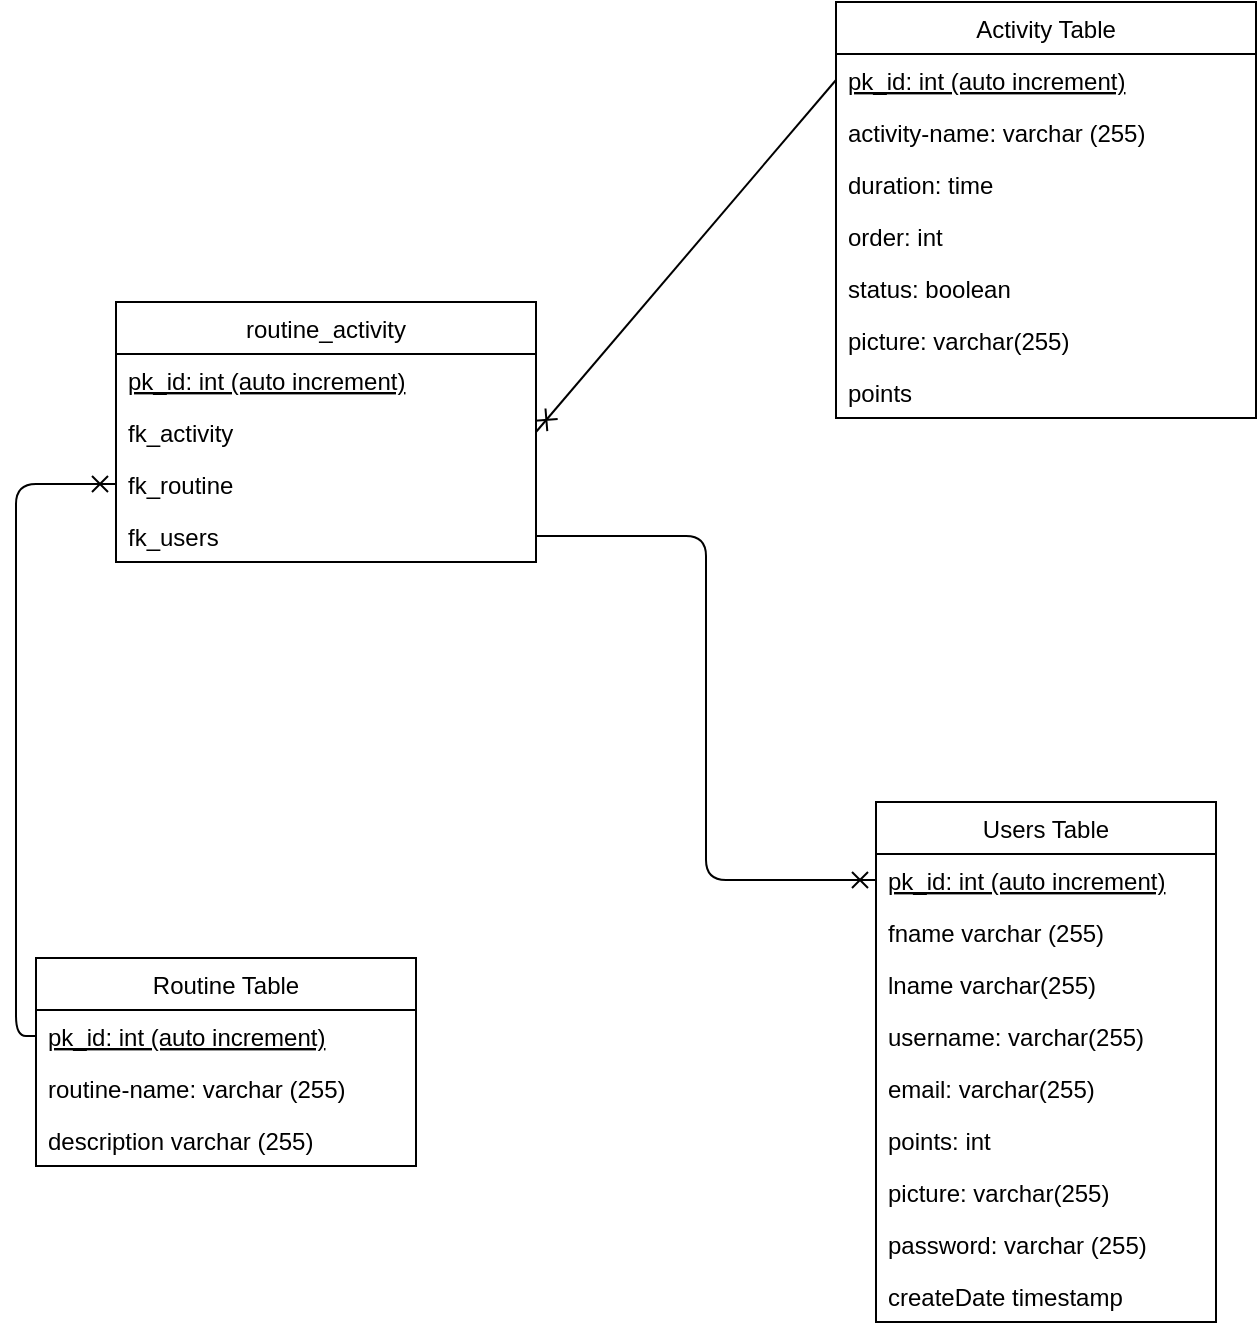 <mxfile>
    <diagram id="vnZnYTLATLlWpTeRoft_" name="db-structure">
        <mxGraphModel dx="705" dy="818" grid="1" gridSize="10" guides="1" tooltips="1" connect="1" arrows="1" fold="1" page="1" pageScale="1" pageWidth="850" pageHeight="1100" math="0" shadow="0">
            <root>
                <mxCell id="0"/>
                <mxCell id="1" parent="0"/>
                <mxCell id="2" value="Routine Table" style="swimlane;fontStyle=0;childLayout=stackLayout;horizontal=1;startSize=26;fillColor=none;horizontalStack=0;resizeParent=1;resizeParentMax=0;resizeLast=0;collapsible=1;marginBottom=0;" parent="1" vertex="1">
                    <mxGeometry x="50" y="718" width="190" height="104" as="geometry"/>
                </mxCell>
                <mxCell id="3" value="pk_id: int (auto increment)" style="text;strokeColor=none;fillColor=none;align=left;verticalAlign=top;spacingLeft=4;spacingRight=4;overflow=hidden;rotatable=0;points=[[0,0.5],[1,0.5]];portConstraint=eastwest;fontStyle=4" parent="2" vertex="1">
                    <mxGeometry y="26" width="190" height="26" as="geometry"/>
                </mxCell>
                <mxCell id="4" value="routine-name: varchar (255)" style="text;strokeColor=none;fillColor=none;align=left;verticalAlign=top;spacingLeft=4;spacingRight=4;overflow=hidden;rotatable=0;points=[[0,0.5],[1,0.5]];portConstraint=eastwest;" parent="2" vertex="1">
                    <mxGeometry y="52" width="190" height="26" as="geometry"/>
                </mxCell>
                <mxCell id="37" value="description varchar (255)" style="text;strokeColor=none;fillColor=none;align=left;verticalAlign=top;spacingLeft=4;spacingRight=4;overflow=hidden;rotatable=0;points=[[0,0.5],[1,0.5]];portConstraint=eastwest;" vertex="1" parent="2">
                    <mxGeometry y="78" width="190" height="26" as="geometry"/>
                </mxCell>
                <mxCell id="7" value="Activity Table" style="swimlane;fontStyle=0;childLayout=stackLayout;horizontal=1;startSize=26;fillColor=none;horizontalStack=0;resizeParent=1;resizeParentMax=0;resizeLast=0;collapsible=1;marginBottom=0;" parent="1" vertex="1">
                    <mxGeometry x="450" y="240" width="210" height="208" as="geometry"/>
                </mxCell>
                <mxCell id="8" value="pk_id: int (auto increment)" style="text;strokeColor=none;fillColor=none;align=left;verticalAlign=top;spacingLeft=4;spacingRight=4;overflow=hidden;rotatable=0;points=[[0,0.5],[1,0.5]];portConstraint=eastwest;fontStyle=4" parent="7" vertex="1">
                    <mxGeometry y="26" width="210" height="26" as="geometry"/>
                </mxCell>
                <mxCell id="17" value="activity-name: varchar (255)" style="text;strokeColor=none;fillColor=none;align=left;verticalAlign=top;spacingLeft=4;spacingRight=4;overflow=hidden;rotatable=0;points=[[0,0.5],[1,0.5]];portConstraint=eastwest;" parent="7" vertex="1">
                    <mxGeometry y="52" width="210" height="26" as="geometry"/>
                </mxCell>
                <mxCell id="18" value="duration: time" style="text;strokeColor=none;fillColor=none;align=left;verticalAlign=top;spacingLeft=4;spacingRight=4;overflow=hidden;rotatable=0;points=[[0,0.5],[1,0.5]];portConstraint=eastwest;" parent="7" vertex="1">
                    <mxGeometry y="78" width="210" height="26" as="geometry"/>
                </mxCell>
                <mxCell id="19" value="order: int" style="text;strokeColor=none;fillColor=none;align=left;verticalAlign=top;spacingLeft=4;spacingRight=4;overflow=hidden;rotatable=0;points=[[0,0.5],[1,0.5]];portConstraint=eastwest;" parent="7" vertex="1">
                    <mxGeometry y="104" width="210" height="26" as="geometry"/>
                </mxCell>
                <mxCell id="10" value="status: boolean" style="text;strokeColor=none;fillColor=none;align=left;verticalAlign=top;spacingLeft=4;spacingRight=4;overflow=hidden;rotatable=0;points=[[0,0.5],[1,0.5]];portConstraint=eastwest;" parent="7" vertex="1">
                    <mxGeometry y="130" width="210" height="26" as="geometry"/>
                </mxCell>
                <mxCell id="UClkkZ_xyMGY35_nVusj-25" value="picture: varchar(255)" style="text;strokeColor=none;fillColor=none;align=left;verticalAlign=top;spacingLeft=4;spacingRight=4;overflow=hidden;rotatable=0;points=[[0,0.5],[1,0.5]];portConstraint=eastwest;" parent="7" vertex="1">
                    <mxGeometry y="156" width="210" height="26" as="geometry"/>
                </mxCell>
                <mxCell id="36" value="points" style="text;strokeColor=none;fillColor=none;align=left;verticalAlign=top;spacingLeft=4;spacingRight=4;overflow=hidden;rotatable=0;points=[[0,0.5],[1,0.5]];portConstraint=eastwest;" vertex="1" parent="7">
                    <mxGeometry y="182" width="210" height="26" as="geometry"/>
                </mxCell>
                <mxCell id="11" value="Users Table" style="swimlane;fontStyle=0;childLayout=stackLayout;horizontal=1;startSize=26;fillColor=none;horizontalStack=0;resizeParent=1;resizeParentMax=0;resizeLast=0;collapsible=1;marginBottom=0;" parent="1" vertex="1">
                    <mxGeometry x="470" y="640" width="170" height="260" as="geometry"/>
                </mxCell>
                <mxCell id="12" value="pk_id: int (auto increment)" style="text;strokeColor=none;fillColor=none;align=left;verticalAlign=top;spacingLeft=4;spacingRight=4;overflow=hidden;rotatable=0;points=[[0,0.5],[1,0.5]];portConstraint=eastwest;fontStyle=4" parent="11" vertex="1">
                    <mxGeometry y="26" width="170" height="26" as="geometry"/>
                </mxCell>
                <mxCell id="38" value="fname varchar (255)" style="text;strokeColor=none;fillColor=none;align=left;verticalAlign=top;spacingLeft=4;spacingRight=4;overflow=hidden;rotatable=0;points=[[0,0.5],[1,0.5]];portConstraint=eastwest;" vertex="1" parent="11">
                    <mxGeometry y="52" width="170" height="26" as="geometry"/>
                </mxCell>
                <mxCell id="39" value="lname varchar(255)" style="text;strokeColor=none;fillColor=none;align=left;verticalAlign=top;spacingLeft=4;spacingRight=4;overflow=hidden;rotatable=0;points=[[0,0.5],[1,0.5]];portConstraint=eastwest;" vertex="1" parent="11">
                    <mxGeometry y="78" width="170" height="26" as="geometry"/>
                </mxCell>
                <mxCell id="13" value="username: varchar(255)" style="text;strokeColor=none;fillColor=none;align=left;verticalAlign=top;spacingLeft=4;spacingRight=4;overflow=hidden;rotatable=0;points=[[0,0.5],[1,0.5]];portConstraint=eastwest;" parent="11" vertex="1">
                    <mxGeometry y="104" width="170" height="26" as="geometry"/>
                </mxCell>
                <mxCell id="20" value="email: varchar(255)" style="text;strokeColor=none;fillColor=none;align=left;verticalAlign=top;spacingLeft=4;spacingRight=4;overflow=hidden;rotatable=0;points=[[0,0.5],[1,0.5]];portConstraint=eastwest;" parent="11" vertex="1">
                    <mxGeometry y="130" width="170" height="26" as="geometry"/>
                </mxCell>
                <mxCell id="21" value="points: int" style="text;strokeColor=none;fillColor=none;align=left;verticalAlign=top;spacingLeft=4;spacingRight=4;overflow=hidden;rotatable=0;points=[[0,0.5],[1,0.5]];portConstraint=eastwest;" parent="11" vertex="1">
                    <mxGeometry y="156" width="170" height="26" as="geometry"/>
                </mxCell>
                <mxCell id="UClkkZ_xyMGY35_nVusj-27" value="picture: varchar(255)" style="text;strokeColor=none;fillColor=none;align=left;verticalAlign=top;spacingLeft=4;spacingRight=4;overflow=hidden;rotatable=0;points=[[0,0.5],[1,0.5]];portConstraint=eastwest;" parent="11" vertex="1">
                    <mxGeometry y="182" width="170" height="26" as="geometry"/>
                </mxCell>
                <mxCell id="14" value="password: varchar (255)" style="text;strokeColor=none;fillColor=none;align=left;verticalAlign=top;spacingLeft=4;spacingRight=4;overflow=hidden;rotatable=0;points=[[0,0.5],[1,0.5]];portConstraint=eastwest;" parent="11" vertex="1">
                    <mxGeometry y="208" width="170" height="26" as="geometry"/>
                </mxCell>
                <mxCell id="34" value="createDate timestamp" style="text;strokeColor=none;fillColor=none;align=left;verticalAlign=top;spacingLeft=4;spacingRight=4;overflow=hidden;rotatable=0;points=[[0,0.5],[1,0.5]];portConstraint=eastwest;" vertex="1" parent="11">
                    <mxGeometry y="234" width="170" height="26" as="geometry"/>
                </mxCell>
                <mxCell id="26" value="routine_activity" style="swimlane;fontStyle=0;childLayout=stackLayout;horizontal=1;startSize=26;fillColor=none;horizontalStack=0;resizeParent=1;resizeParentMax=0;resizeLast=0;collapsible=1;marginBottom=0;" vertex="1" parent="1">
                    <mxGeometry x="90" y="390" width="210" height="130" as="geometry"/>
                </mxCell>
                <mxCell id="27" value="pk_id: int (auto increment)" style="text;strokeColor=none;fillColor=none;align=left;verticalAlign=top;spacingLeft=4;spacingRight=4;overflow=hidden;rotatable=0;points=[[0,0.5],[1,0.5]];portConstraint=eastwest;fontStyle=4" vertex="1" parent="26">
                    <mxGeometry y="26" width="210" height="26" as="geometry"/>
                </mxCell>
                <mxCell id="28" value="fk_activity" style="text;strokeColor=none;fillColor=none;align=left;verticalAlign=top;spacingLeft=4;spacingRight=4;overflow=hidden;rotatable=0;points=[[0,0.5],[1,0.5]];portConstraint=eastwest;" vertex="1" parent="26">
                    <mxGeometry y="52" width="210" height="26" as="geometry"/>
                </mxCell>
                <mxCell id="29" value="fk_routine" style="text;strokeColor=none;fillColor=none;align=left;verticalAlign=top;spacingLeft=4;spacingRight=4;overflow=hidden;rotatable=0;points=[[0,0.5],[1,0.5]];portConstraint=eastwest;" vertex="1" parent="26">
                    <mxGeometry y="78" width="210" height="26" as="geometry"/>
                </mxCell>
                <mxCell id="44" value="fk_users" style="text;strokeColor=none;fillColor=none;align=left;verticalAlign=top;spacingLeft=4;spacingRight=4;overflow=hidden;rotatable=0;points=[[0,0.5],[1,0.5]];portConstraint=eastwest;" vertex="1" parent="26">
                    <mxGeometry y="104" width="210" height="26" as="geometry"/>
                </mxCell>
                <mxCell id="42" style="edgeStyle=none;html=1;exitX=0;exitY=0.5;exitDx=0;exitDy=0;entryX=1;entryY=0.5;entryDx=0;entryDy=0;endArrow=cross;endFill=0;" edge="1" parent="1" source="8" target="28">
                    <mxGeometry relative="1" as="geometry">
                        <mxPoint x="320.0" y="600" as="targetPoint"/>
                    </mxGeometry>
                </mxCell>
                <mxCell id="43" style="edgeStyle=orthogonalEdgeStyle;html=1;exitX=0;exitY=0.5;exitDx=0;exitDy=0;entryX=0;entryY=0.5;entryDx=0;entryDy=0;endArrow=cross;endFill=0;" edge="1" parent="1" source="3" target="29">
                    <mxGeometry relative="1" as="geometry"/>
                </mxCell>
                <mxCell id="45" style="edgeStyle=orthogonalEdgeStyle;html=1;exitX=1;exitY=0.5;exitDx=0;exitDy=0;entryX=0;entryY=0.5;entryDx=0;entryDy=0;endArrow=cross;endFill=0;" edge="1" parent="1" source="44" target="12">
                    <mxGeometry relative="1" as="geometry"/>
                </mxCell>
            </root>
        </mxGraphModel>
    </diagram>
    <diagram id="24B42OQQKQknhEF65XPY" name="db-brainstorming">
        <mxGraphModel dx="1309" dy="725" grid="1" gridSize="10" guides="1" tooltips="1" connect="1" arrows="1" fold="1" page="1" pageScale="1" pageWidth="850" pageHeight="1100" math="0" shadow="0">
            <root>
                <mxCell id="0"/>
                <mxCell id="1" parent="0"/>
                <mxCell id="gxbSb0K-DKR6r2phTlSM-21" style="edgeStyle=none;html=1;entryX=0.5;entryY=0;entryDx=0;entryDy=0;startArrow=none;startFill=0;endArrow=none;endFill=0;" edge="1" parent="1" source="gxbSb0K-DKR6r2phTlSM-1" target="gxbSb0K-DKR6r2phTlSM-2">
                    <mxGeometry relative="1" as="geometry"/>
                </mxCell>
                <mxCell id="gxbSb0K-DKR6r2phTlSM-1" value="user" style="rounded=1;whiteSpace=wrap;html=1;" vertex="1" parent="1">
                    <mxGeometry x="190" y="130" width="120" height="60" as="geometry"/>
                </mxCell>
                <mxCell id="gxbSb0K-DKR6r2phTlSM-24" style="edgeStyle=none;html=1;exitX=1;exitY=0.5;exitDx=0;exitDy=0;entryX=0;entryY=0.5;entryDx=0;entryDy=0;startArrow=none;startFill=0;endArrow=none;endFill=0;" edge="1" parent="1" source="gxbSb0K-DKR6r2phTlSM-2" target="gxbSb0K-DKR6r2phTlSM-3">
                    <mxGeometry relative="1" as="geometry"/>
                </mxCell>
                <mxCell id="gxbSb0K-DKR6r2phTlSM-2" value="routine" style="rounded=1;whiteSpace=wrap;html=1;" vertex="1" parent="1">
                    <mxGeometry x="210" y="420" width="120" height="60" as="geometry"/>
                </mxCell>
                <mxCell id="gxbSb0K-DKR6r2phTlSM-3" value="activity" style="rounded=1;whiteSpace=wrap;html=1;" vertex="1" parent="1">
                    <mxGeometry x="600" y="250" width="120" height="60" as="geometry"/>
                </mxCell>
                <mxCell id="gxbSb0K-DKR6r2phTlSM-26" style="edgeStyle=none;html=1;exitX=1;exitY=1;exitDx=0;exitDy=0;entryX=0;entryY=0;entryDx=0;entryDy=0;startArrow=none;startFill=0;endArrow=none;endFill=0;" edge="1" parent="1" source="gxbSb0K-DKR6r2phTlSM-4" target="gxbSb0K-DKR6r2phTlSM-1">
                    <mxGeometry relative="1" as="geometry"/>
                </mxCell>
                <mxCell id="gxbSb0K-DKR6r2phTlSM-4" value="id" style="ellipse;whiteSpace=wrap;html=1;" vertex="1" parent="1">
                    <mxGeometry x="80" y="70" width="80" height="50" as="geometry"/>
                </mxCell>
                <mxCell id="gxbSb0K-DKR6r2phTlSM-27" style="edgeStyle=none;html=1;exitX=0.5;exitY=1;exitDx=0;exitDy=0;entryX=0.25;entryY=0;entryDx=0;entryDy=0;startArrow=none;startFill=0;endArrow=none;endFill=0;" edge="1" parent="1" source="gxbSb0K-DKR6r2phTlSM-5" target="gxbSb0K-DKR6r2phTlSM-1">
                    <mxGeometry relative="1" as="geometry"/>
                </mxCell>
                <mxCell id="gxbSb0K-DKR6r2phTlSM-5" value="picture????" style="ellipse;whiteSpace=wrap;html=1;" vertex="1" parent="1">
                    <mxGeometry x="160" y="30" width="80" height="50" as="geometry"/>
                </mxCell>
                <mxCell id="gxbSb0K-DKR6r2phTlSM-30" style="edgeStyle=none;html=1;exitX=1;exitY=0.5;exitDx=0;exitDy=0;entryX=0;entryY=0.5;entryDx=0;entryDy=0;startArrow=none;startFill=0;endArrow=none;endFill=0;" edge="1" parent="1" source="gxbSb0K-DKR6r2phTlSM-6" target="gxbSb0K-DKR6r2phTlSM-1">
                    <mxGeometry relative="1" as="geometry"/>
                </mxCell>
                <mxCell id="gxbSb0K-DKR6r2phTlSM-6" value="username" style="ellipse;whiteSpace=wrap;html=1;" vertex="1" parent="1">
                    <mxGeometry x="70" y="140" width="80" height="50" as="geometry"/>
                </mxCell>
                <mxCell id="gxbSb0K-DKR6r2phTlSM-31" style="edgeStyle=none;html=1;exitX=1;exitY=0;exitDx=0;exitDy=0;entryX=0;entryY=1;entryDx=0;entryDy=0;startArrow=none;startFill=0;endArrow=none;endFill=0;" edge="1" parent="1" source="gxbSb0K-DKR6r2phTlSM-7" target="gxbSb0K-DKR6r2phTlSM-1">
                    <mxGeometry relative="1" as="geometry"/>
                </mxCell>
                <mxCell id="gxbSb0K-DKR6r2phTlSM-7" value="password" style="ellipse;whiteSpace=wrap;html=1;" vertex="1" parent="1">
                    <mxGeometry x="110" y="200" width="70" height="40" as="geometry"/>
                </mxCell>
                <mxCell id="gxbSb0K-DKR6r2phTlSM-28" style="edgeStyle=none;html=1;exitX=0.5;exitY=1;exitDx=0;exitDy=0;entryX=0.5;entryY=0;entryDx=0;entryDy=0;startArrow=none;startFill=0;endArrow=none;endFill=0;" edge="1" parent="1" source="gxbSb0K-DKR6r2phTlSM-8" target="gxbSb0K-DKR6r2phTlSM-1">
                    <mxGeometry relative="1" as="geometry"/>
                </mxCell>
                <mxCell id="gxbSb0K-DKR6r2phTlSM-8" value="email" style="ellipse;whiteSpace=wrap;html=1;" vertex="1" parent="1">
                    <mxGeometry x="260" y="40" width="80" height="50" as="geometry"/>
                </mxCell>
                <mxCell id="gxbSb0K-DKR6r2phTlSM-29" style="edgeStyle=none;html=1;exitX=0;exitY=1;exitDx=0;exitDy=0;entryX=1;entryY=0.25;entryDx=0;entryDy=0;startArrow=none;startFill=0;endArrow=none;endFill=0;" edge="1" parent="1" source="gxbSb0K-DKR6r2phTlSM-9" target="gxbSb0K-DKR6r2phTlSM-1">
                    <mxGeometry relative="1" as="geometry"/>
                </mxCell>
                <mxCell id="gxbSb0K-DKR6r2phTlSM-9" value="points" style="ellipse;whiteSpace=wrap;html=1;" vertex="1" parent="1">
                    <mxGeometry x="330" y="90" width="80" height="50" as="geometry"/>
                </mxCell>
                <mxCell id="gxbSb0K-DKR6r2phTlSM-36" style="edgeStyle=none;html=1;exitX=0.5;exitY=1;exitDx=0;exitDy=0;entryX=0.25;entryY=0;entryDx=0;entryDy=0;startArrow=none;startFill=0;endArrow=none;endFill=0;" edge="1" parent="1" source="gxbSb0K-DKR6r2phTlSM-10" target="gxbSb0K-DKR6r2phTlSM-3">
                    <mxGeometry relative="1" as="geometry"/>
                </mxCell>
                <mxCell id="gxbSb0K-DKR6r2phTlSM-10" value="id" style="ellipse;whiteSpace=wrap;html=1;" vertex="1" parent="1">
                    <mxGeometry x="570" y="170" width="90" height="50" as="geometry"/>
                </mxCell>
                <mxCell id="gxbSb0K-DKR6r2phTlSM-37" style="edgeStyle=none;html=1;exitX=0.5;exitY=1;exitDx=0;exitDy=0;entryX=0.75;entryY=0;entryDx=0;entryDy=0;startArrow=none;startFill=0;endArrow=none;endFill=0;" edge="1" parent="1" source="gxbSb0K-DKR6r2phTlSM-11" target="gxbSb0K-DKR6r2phTlSM-3">
                    <mxGeometry relative="1" as="geometry"/>
                </mxCell>
                <mxCell id="gxbSb0K-DKR6r2phTlSM-11" value="name" style="ellipse;whiteSpace=wrap;html=1;" vertex="1" parent="1">
                    <mxGeometry x="680" y="145" width="80" height="40" as="geometry"/>
                </mxCell>
                <mxCell id="gxbSb0K-DKR6r2phTlSM-39" style="edgeStyle=none;html=1;exitX=0;exitY=0.5;exitDx=0;exitDy=0;entryX=1;entryY=0.5;entryDx=0;entryDy=0;startArrow=none;startFill=0;endArrow=none;endFill=0;" edge="1" parent="1" source="gxbSb0K-DKR6r2phTlSM-12" target="gxbSb0K-DKR6r2phTlSM-3">
                    <mxGeometry relative="1" as="geometry"/>
                </mxCell>
                <mxCell id="gxbSb0K-DKR6r2phTlSM-12" value="duration" style="ellipse;whiteSpace=wrap;html=1;" vertex="1" parent="1">
                    <mxGeometry x="760" y="250" width="100" height="40" as="geometry"/>
                </mxCell>
                <mxCell id="gxbSb0K-DKR6r2phTlSM-40" style="edgeStyle=none;html=1;exitX=0;exitY=0;exitDx=0;exitDy=0;entryX=1;entryY=1;entryDx=0;entryDy=0;startArrow=none;startFill=0;endArrow=none;endFill=0;" edge="1" parent="1" source="gxbSb0K-DKR6r2phTlSM-13" target="gxbSb0K-DKR6r2phTlSM-3">
                    <mxGeometry relative="1" as="geometry"/>
                </mxCell>
                <mxCell id="gxbSb0K-DKR6r2phTlSM-13" value="order" style="ellipse;whiteSpace=wrap;html=1;" vertex="1" parent="1">
                    <mxGeometry x="740" y="320" width="90" height="50" as="geometry"/>
                </mxCell>
                <mxCell id="gxbSb0K-DKR6r2phTlSM-41" style="edgeStyle=none;html=1;exitX=0.5;exitY=0;exitDx=0;exitDy=0;entryX=0.75;entryY=1;entryDx=0;entryDy=0;startArrow=none;startFill=0;endArrow=none;endFill=0;" edge="1" parent="1" source="gxbSb0K-DKR6r2phTlSM-14" target="gxbSb0K-DKR6r2phTlSM-3">
                    <mxGeometry relative="1" as="geometry"/>
                </mxCell>
                <mxCell id="gxbSb0K-DKR6r2phTlSM-14" value="status (completet / open)" style="ellipse;whiteSpace=wrap;html=1;" vertex="1" parent="1">
                    <mxGeometry x="630" y="340" width="110" height="60" as="geometry"/>
                </mxCell>
                <mxCell id="gxbSb0K-DKR6r2phTlSM-38" style="edgeStyle=none;html=1;exitX=0;exitY=1;exitDx=0;exitDy=0;entryX=1;entryY=0.25;entryDx=0;entryDy=0;startArrow=none;startFill=0;endArrow=none;endFill=0;" edge="1" parent="1" source="gxbSb0K-DKR6r2phTlSM-15" target="gxbSb0K-DKR6r2phTlSM-3">
                    <mxGeometry relative="1" as="geometry"/>
                </mxCell>
                <mxCell id="gxbSb0K-DKR6r2phTlSM-15" value="picture????" style="ellipse;whiteSpace=wrap;html=1;" vertex="1" parent="1">
                    <mxGeometry x="770" y="170" width="90" height="50" as="geometry"/>
                </mxCell>
                <mxCell id="gxbSb0K-DKR6r2phTlSM-32" style="edgeStyle=none;html=1;exitX=1;exitY=0.5;exitDx=0;exitDy=0;entryX=0;entryY=0;entryDx=0;entryDy=0;startArrow=none;startFill=0;endArrow=none;endFill=0;" edge="1" parent="1" source="gxbSb0K-DKR6r2phTlSM-16" target="gxbSb0K-DKR6r2phTlSM-2">
                    <mxGeometry relative="1" as="geometry"/>
                </mxCell>
                <mxCell id="gxbSb0K-DKR6r2phTlSM-16" value="id" style="ellipse;whiteSpace=wrap;html=1;" vertex="1" parent="1">
                    <mxGeometry x="105" y="360" width="80" height="40" as="geometry"/>
                </mxCell>
                <mxCell id="gxbSb0K-DKR6r2phTlSM-33" style="edgeStyle=none;html=1;exitX=1;exitY=0.5;exitDx=0;exitDy=0;entryX=0;entryY=0.5;entryDx=0;entryDy=0;startArrow=none;startFill=0;endArrow=none;endFill=0;" edge="1" parent="1" source="gxbSb0K-DKR6r2phTlSM-17" target="gxbSb0K-DKR6r2phTlSM-2">
                    <mxGeometry relative="1" as="geometry"/>
                </mxCell>
                <mxCell id="gxbSb0K-DKR6r2phTlSM-17" value="name" style="ellipse;whiteSpace=wrap;html=1;" vertex="1" parent="1">
                    <mxGeometry x="90" y="440" width="80" height="50" as="geometry"/>
                </mxCell>
                <mxCell id="gxbSb0K-DKR6r2phTlSM-34" style="edgeStyle=none;html=1;exitX=0.5;exitY=0;exitDx=0;exitDy=0;entryX=0.095;entryY=0.985;entryDx=0;entryDy=0;entryPerimeter=0;startArrow=none;startFill=0;endArrow=none;endFill=0;" edge="1" parent="1" source="gxbSb0K-DKR6r2phTlSM-18" target="gxbSb0K-DKR6r2phTlSM-2">
                    <mxGeometry relative="1" as="geometry"/>
                </mxCell>
                <mxCell id="gxbSb0K-DKR6r2phTlSM-18" value="activity list" style="ellipse;whiteSpace=wrap;html=1;" vertex="1" parent="1">
                    <mxGeometry x="150" y="510" width="80" height="50" as="geometry"/>
                </mxCell>
                <mxCell id="gxbSb0K-DKR6r2phTlSM-35" style="edgeStyle=none;html=1;exitX=0;exitY=0;exitDx=0;exitDy=0;entryX=0.25;entryY=1;entryDx=0;entryDy=0;startArrow=none;startFill=0;endArrow=none;endFill=0;" edge="1" parent="1" source="gxbSb0K-DKR6r2phTlSM-20" target="gxbSb0K-DKR6r2phTlSM-2">
                    <mxGeometry relative="1" as="geometry"/>
                </mxCell>
                <mxCell id="gxbSb0K-DKR6r2phTlSM-20" value="picture????" style="ellipse;whiteSpace=wrap;html=1;" vertex="1" parent="1">
                    <mxGeometry x="280" y="510" width="80" height="50" as="geometry"/>
                </mxCell>
                <mxCell id="gxbSb0K-DKR6r2phTlSM-22" value="has" style="rhombus;whiteSpace=wrap;html=1;" vertex="1" parent="1">
                    <mxGeometry x="235" y="260" width="70" height="60" as="geometry"/>
                </mxCell>
                <mxCell id="gxbSb0K-DKR6r2phTlSM-25" value="is part of" style="rhombus;whiteSpace=wrap;html=1;" vertex="1" parent="1">
                    <mxGeometry x="410" y="330" width="80" height="80" as="geometry"/>
                </mxCell>
            </root>
        </mxGraphModel>
    </diagram>
</mxfile>